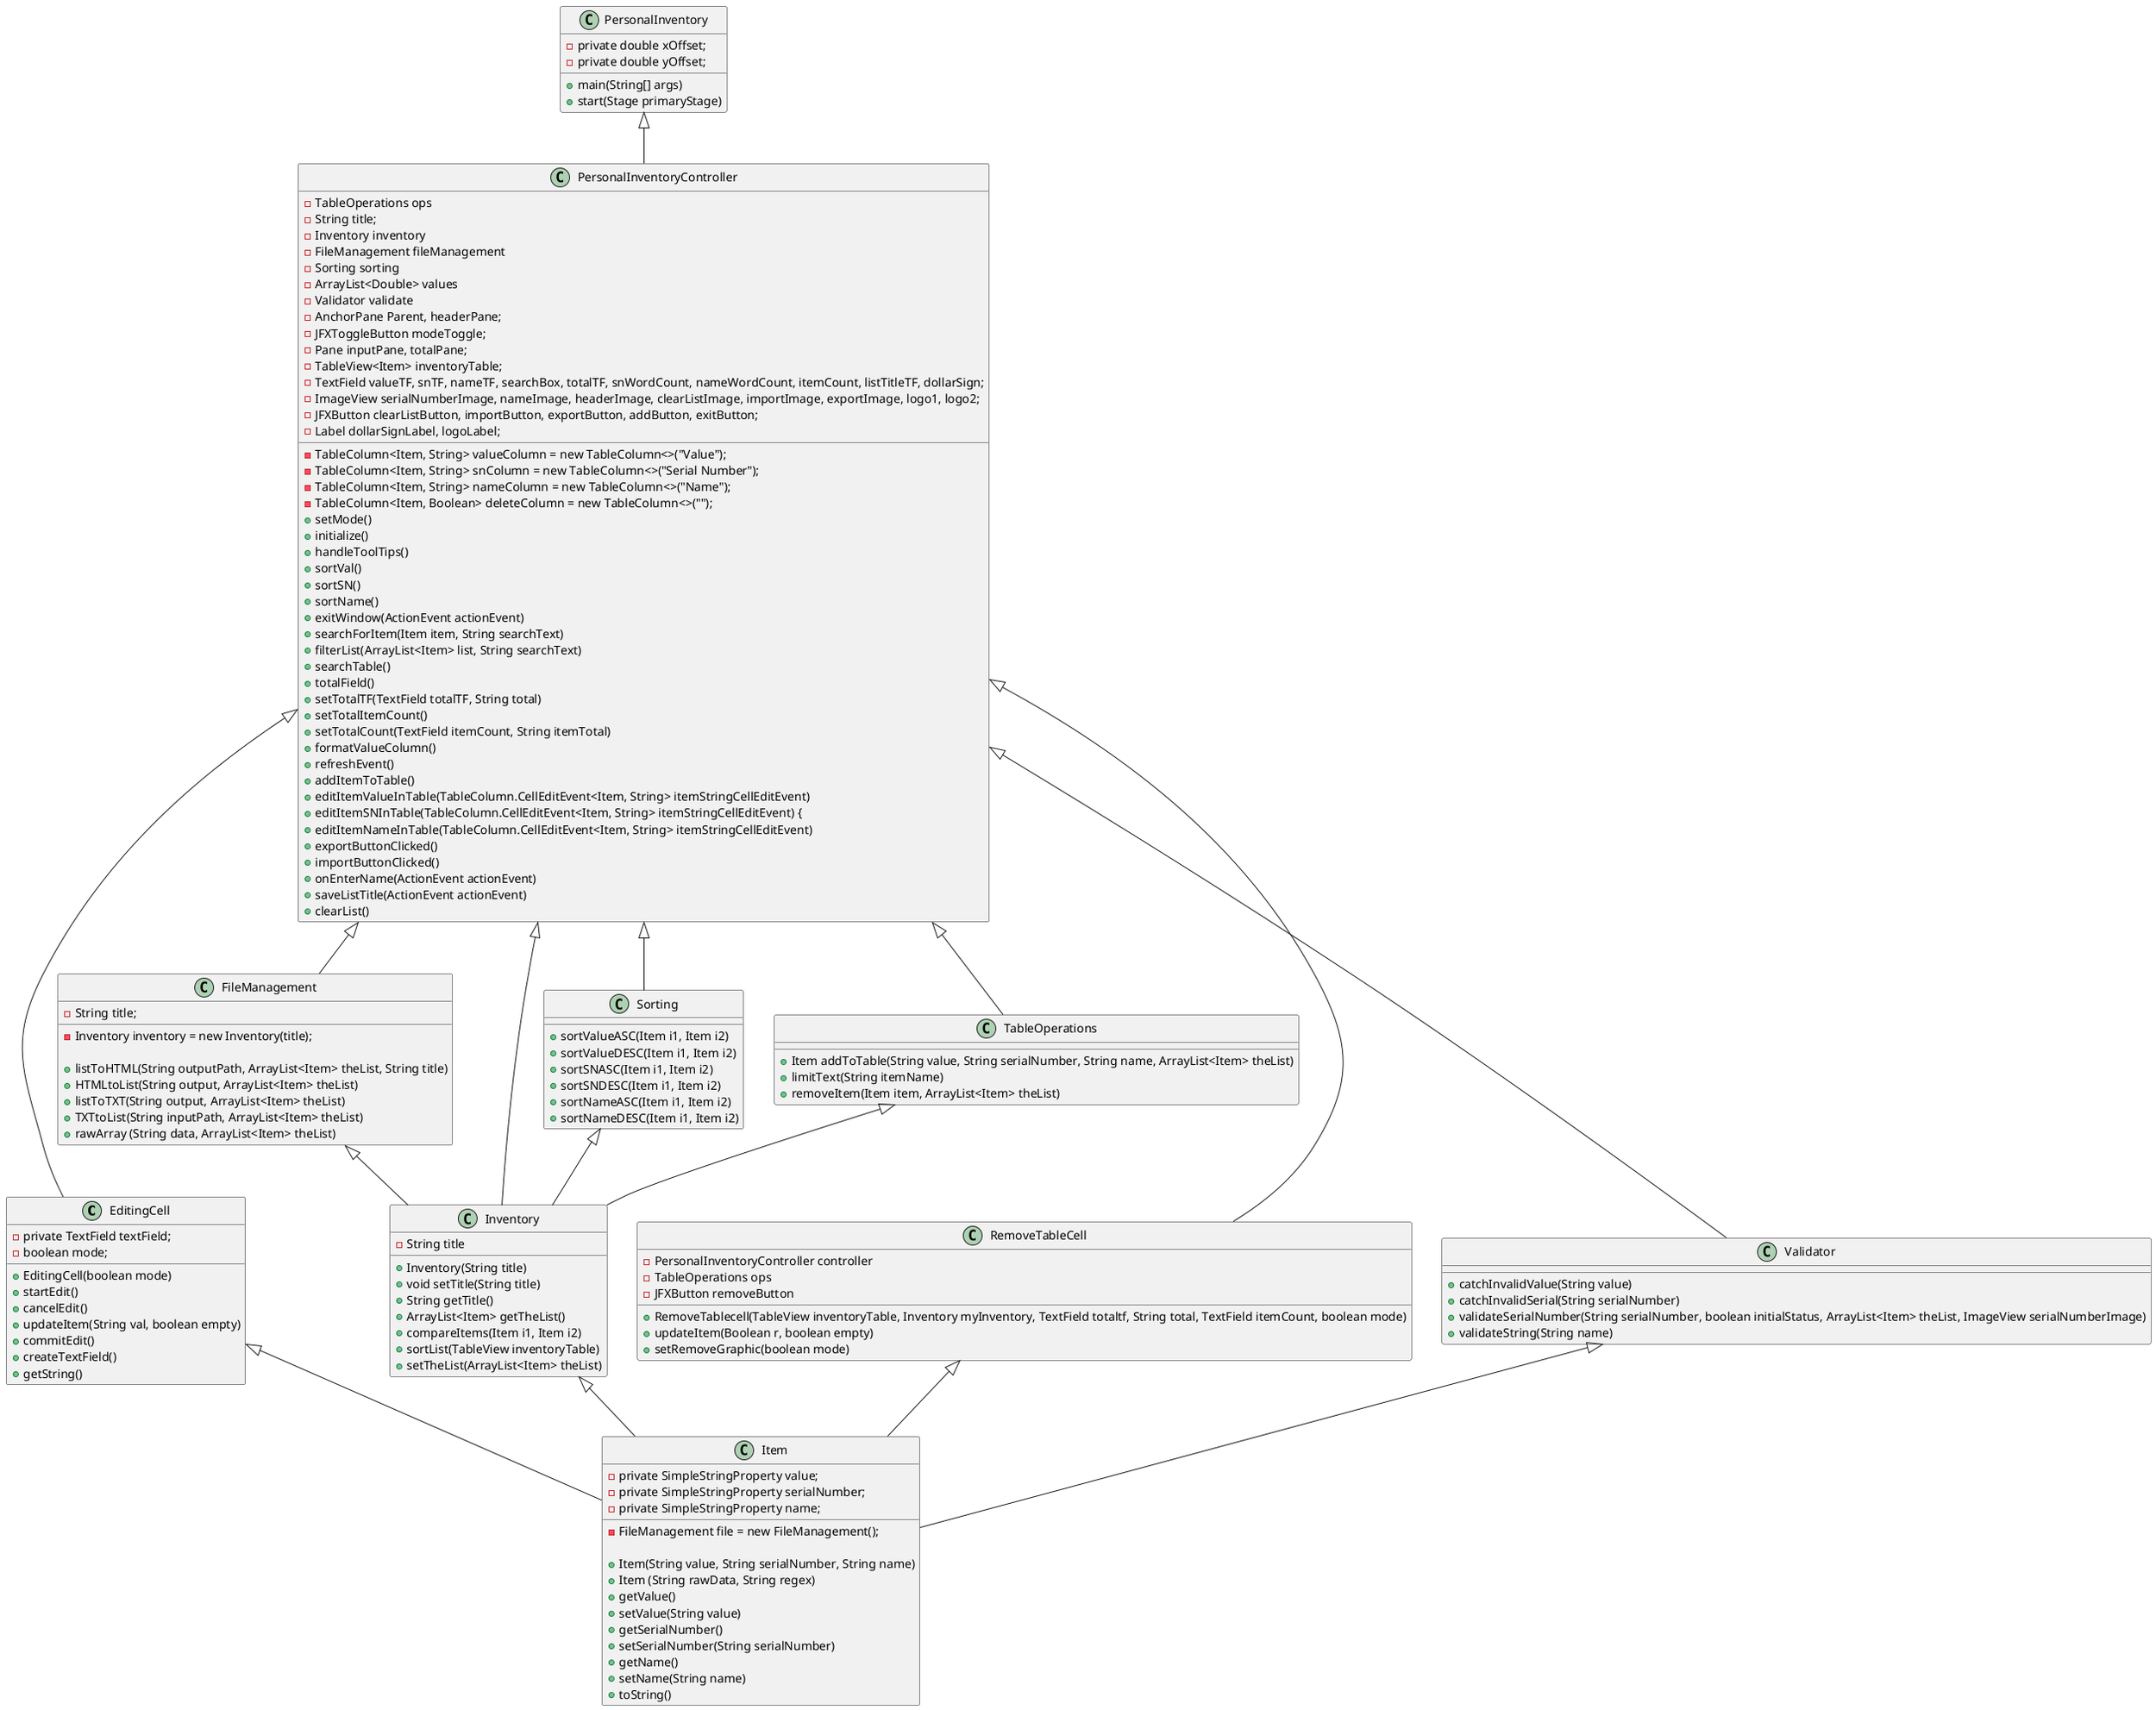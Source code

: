 @startuml
'https://plantuml.com/class-diagram

class EditingCell {
    - private TextField textField;
    - boolean mode;

    + EditingCell(boolean mode)
    + startEdit()
    + cancelEdit()
    + updateItem(String val, boolean empty)
    + commitEdit()
    + createTextField()
    + getString()
}

class FileManagement {
    - String title;
    - Inventory inventory = new Inventory(title);

    + listToHTML(String outputPath, ArrayList<Item> theList, String title)
    + HTMLtoList(String output, ArrayList<Item> theList)
    + listToTXT(String output, ArrayList<Item> theList)
    + TXTtoList(String inputPath, ArrayList<Item> theList)
    + rawArray (String data, ArrayList<Item> theList)
}

class Inventory {
    - String title

    + Inventory(String title)
    + void setTitle(String title)
    + String getTitle()
    + ArrayList<Item> getTheList()
    + compareItems(Item i1, Item i2)
    + sortList(TableView inventoryTable)
    + setTheList(ArrayList<Item> theList)
}

class Item {
    - private SimpleStringProperty value;
    - private SimpleStringProperty serialNumber;
    - private SimpleStringProperty name;
    - FileManagement file = new FileManagement();

    + Item(String value, String serialNumber, String name)
    + Item (String rawData, String regex)
    + getValue()
    + setValue(String value)
    + getSerialNumber()
    + setSerialNumber(String serialNumber)
    + getName()
    + setName(String name)
    + toString()
}

class PersonalInventory {
    - private double xOffset;
    - private double yOffset;

    + main(String[] args)
    + start(Stage primaryStage)
}

class PersonalInventoryController {
    - TableOperations ops
    - String title;
    - Inventory inventory
    - FileManagement fileManagement
    - Sorting sorting
    - ArrayList<Double> values
    - Validator validate
    - AnchorPane Parent, headerPane;
    - JFXToggleButton modeToggle;
    - Pane inputPane, totalPane;
    - TableColumn<Item, String> valueColumn = new TableColumn<>("Value");
    - TableColumn<Item, String> snColumn = new TableColumn<>("Serial Number");
    - TableColumn<Item, String> nameColumn = new TableColumn<>("Name");
    - TableColumn<Item, Boolean> deleteColumn = new TableColumn<>("");
    - TableView<Item> inventoryTable;
    - TextField valueTF, snTF, nameTF, searchBox, totalTF, snWordCount, nameWordCount, itemCount, listTitleTF, dollarSign;
    - ImageView serialNumberImage, nameImage, headerImage, clearListImage, importImage, exportImage, logo1, logo2;
    - JFXButton clearListButton, importButton, exportButton, addButton, exitButton;
    - Label dollarSignLabel, logoLabel;

    + setMode()
    + initialize()
    + handleToolTips()
    + sortVal()
    + sortSN()
    + sortName()
    + exitWindow(ActionEvent actionEvent)
    + searchForItem(Item item, String searchText)
    + filterList(ArrayList<Item> list, String searchText)
    + searchTable()
    + totalField()
    + setTotalTF(TextField totalTF, String total)
    + setTotalItemCount()
    + setTotalCount(TextField itemCount, String itemTotal)
    + formatValueColumn()
    + refreshEvent()
    + addItemToTable()
    + editItemValueInTable(TableColumn.CellEditEvent<Item, String> itemStringCellEditEvent)
    + editItemSNInTable(TableColumn.CellEditEvent<Item, String> itemStringCellEditEvent) {
    + editItemNameInTable(TableColumn.CellEditEvent<Item, String> itemStringCellEditEvent)
    + exportButtonClicked()
    + importButtonClicked()
    + onEnterName(ActionEvent actionEvent)
    + saveListTitle(ActionEvent actionEvent)
    + clearList()
}

class RemoveTableCell {
    - PersonalInventoryController controller
    - TableOperations ops
    - JFXButton removeButton

    + RemoveTablecell(TableView inventoryTable, Inventory myInventory, TextField totaltf, String total, TextField itemCount, boolean mode)
    + updateItem(Boolean r, boolean empty)
    + setRemoveGraphic(boolean mode)
}

class Sorting {
    + sortValueASC(Item i1, Item i2)
    + sortValueDESC(Item i1, Item i2)
    + sortSNASC(Item i1, Item i2)
    + sortSNDESC(Item i1, Item i2)
    + sortNameASC(Item i1, Item i2)
    + sortNameDESC(Item i1, Item i2)
}

class TableOperations {
    + Item addToTable(String value, String serialNumber, String name, ArrayList<Item> theList)
    + limitText(String itemName)
    + removeItem(Item item, ArrayList<Item> theList)
}

class Validator {
    + catchInvalidValue(String value)
    + catchInvalidSerial(String serialNumber)
    + validateSerialNumber(String serialNumber, boolean initialStatus, ArrayList<Item> theList, ImageView serialNumberImage)
    + validateString(String name)
}

PersonalInventory <|-- PersonalInventoryController
PersonalInventoryController <|-- EditingCell
PersonalInventoryController <|-- FileManagement
PersonalInventoryController <|-- RemoveTableCell
PersonalInventoryController <|-- Sorting
PersonalInventoryController <|-- TableOperations
PersonalInventoryController <|-- Validator

EditingCell <|-- Item
RemoveTableCell <|-- Item
Validator <|-- Item

FileManagement <|-- Inventory
Sorting <|-- Inventory
TableOperations <|-- Inventory


PersonalInventoryController <|-- Inventory
Inventory <|-- Item

@enduml